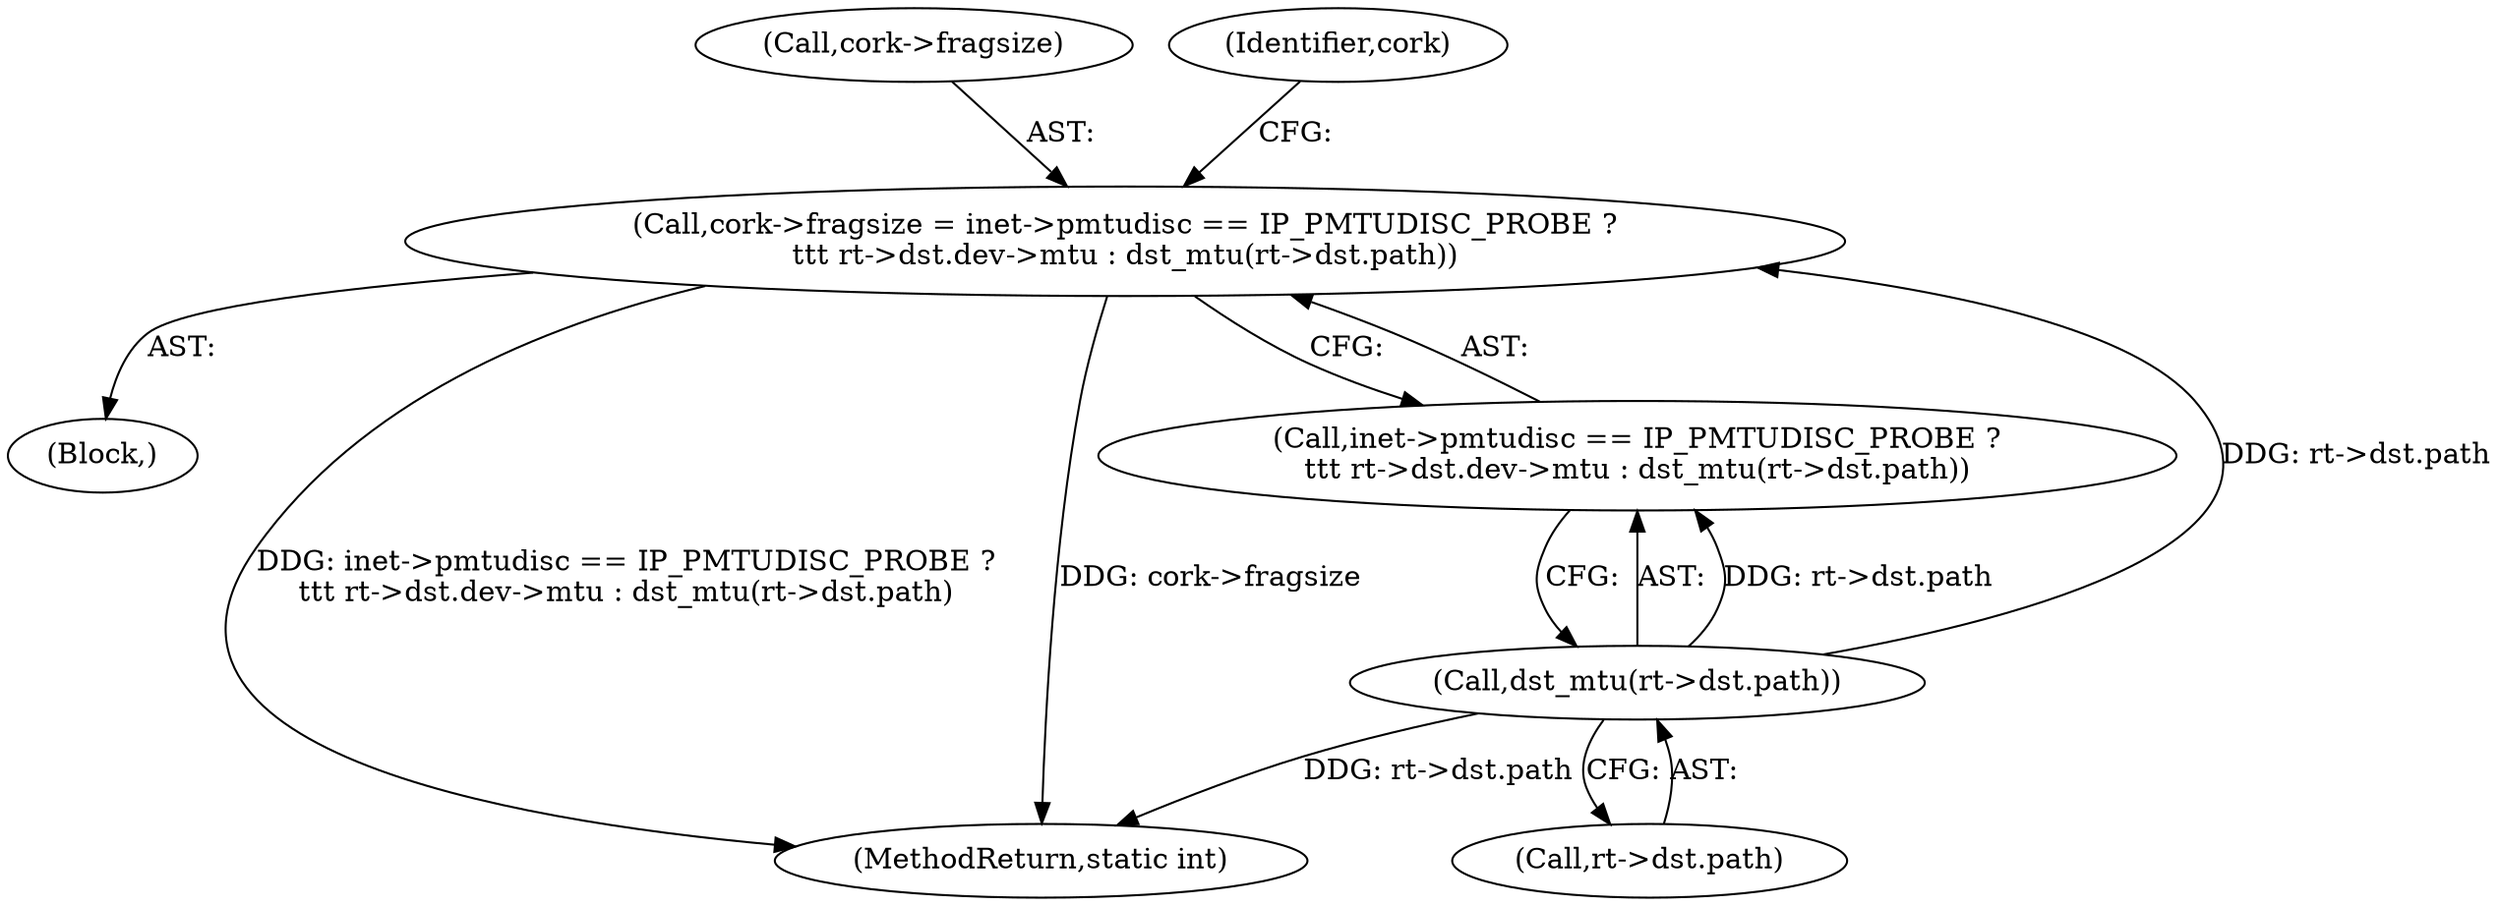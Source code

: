 digraph "0_linux_f6d8bd051c391c1c0458a30b2a7abcd939329259_24@pointer" {
"1000195" [label="(Call,cork->fragsize = inet->pmtudisc == IP_PMTUDISC_PROBE ?\n\t\t\t rt->dst.dev->mtu : dst_mtu(rt->dst.path))"];
"1000212" [label="(Call,dst_mtu(rt->dst.path))"];
"1000107" [label="(Block,)"];
"1000250" [label="(MethodReturn,static int)"];
"1000196" [label="(Call,cork->fragsize)"];
"1000213" [label="(Call,rt->dst.path)"];
"1000220" [label="(Identifier,cork)"];
"1000199" [label="(Call,inet->pmtudisc == IP_PMTUDISC_PROBE ?\n\t\t\t rt->dst.dev->mtu : dst_mtu(rt->dst.path))"];
"1000212" [label="(Call,dst_mtu(rt->dst.path))"];
"1000195" [label="(Call,cork->fragsize = inet->pmtudisc == IP_PMTUDISC_PROBE ?\n\t\t\t rt->dst.dev->mtu : dst_mtu(rt->dst.path))"];
"1000195" -> "1000107"  [label="AST: "];
"1000195" -> "1000199"  [label="CFG: "];
"1000196" -> "1000195"  [label="AST: "];
"1000199" -> "1000195"  [label="AST: "];
"1000220" -> "1000195"  [label="CFG: "];
"1000195" -> "1000250"  [label="DDG: inet->pmtudisc == IP_PMTUDISC_PROBE ?\n\t\t\t rt->dst.dev->mtu : dst_mtu(rt->dst.path)"];
"1000195" -> "1000250"  [label="DDG: cork->fragsize"];
"1000212" -> "1000195"  [label="DDG: rt->dst.path"];
"1000212" -> "1000199"  [label="AST: "];
"1000212" -> "1000213"  [label="CFG: "];
"1000213" -> "1000212"  [label="AST: "];
"1000199" -> "1000212"  [label="CFG: "];
"1000212" -> "1000250"  [label="DDG: rt->dst.path"];
"1000212" -> "1000199"  [label="DDG: rt->dst.path"];
}
